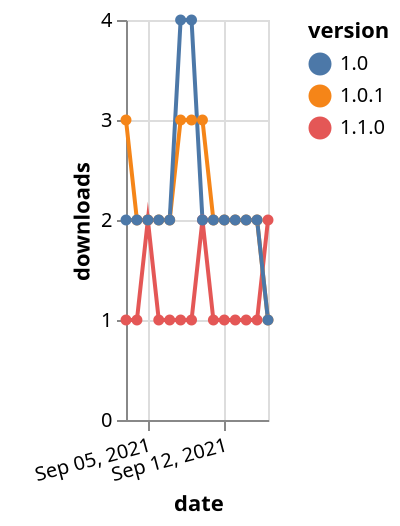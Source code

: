 {"$schema": "https://vega.github.io/schema/vega-lite/v5.json", "description": "A simple bar chart with embedded data.", "data": {"values": [{"date": "2021-09-03", "total": 141, "delta": 1, "version": "1.1.0"}, {"date": "2021-09-04", "total": 142, "delta": 1, "version": "1.1.0"}, {"date": "2021-09-05", "total": 144, "delta": 2, "version": "1.1.0"}, {"date": "2021-09-06", "total": 145, "delta": 1, "version": "1.1.0"}, {"date": "2021-09-07", "total": 146, "delta": 1, "version": "1.1.0"}, {"date": "2021-09-08", "total": 147, "delta": 1, "version": "1.1.0"}, {"date": "2021-09-09", "total": 148, "delta": 1, "version": "1.1.0"}, {"date": "2021-09-10", "total": 150, "delta": 2, "version": "1.1.0"}, {"date": "2021-09-11", "total": 151, "delta": 1, "version": "1.1.0"}, {"date": "2021-09-12", "total": 152, "delta": 1, "version": "1.1.0"}, {"date": "2021-09-13", "total": 153, "delta": 1, "version": "1.1.0"}, {"date": "2021-09-14", "total": 154, "delta": 1, "version": "1.1.0"}, {"date": "2021-09-15", "total": 155, "delta": 1, "version": "1.1.0"}, {"date": "2021-09-16", "total": 157, "delta": 2, "version": "1.1.0"}, {"date": "2021-09-03", "total": 2325, "delta": 3, "version": "1.0.1"}, {"date": "2021-09-04", "total": 2327, "delta": 2, "version": "1.0.1"}, {"date": "2021-09-05", "total": 2329, "delta": 2, "version": "1.0.1"}, {"date": "2021-09-06", "total": 2331, "delta": 2, "version": "1.0.1"}, {"date": "2021-09-07", "total": 2333, "delta": 2, "version": "1.0.1"}, {"date": "2021-09-08", "total": 2336, "delta": 3, "version": "1.0.1"}, {"date": "2021-09-09", "total": 2339, "delta": 3, "version": "1.0.1"}, {"date": "2021-09-10", "total": 2342, "delta": 3, "version": "1.0.1"}, {"date": "2021-09-11", "total": 2344, "delta": 2, "version": "1.0.1"}, {"date": "2021-09-12", "total": 2346, "delta": 2, "version": "1.0.1"}, {"date": "2021-09-13", "total": 2348, "delta": 2, "version": "1.0.1"}, {"date": "2021-09-14", "total": 2350, "delta": 2, "version": "1.0.1"}, {"date": "2021-09-15", "total": 2352, "delta": 2, "version": "1.0.1"}, {"date": "2021-09-16", "total": 2353, "delta": 1, "version": "1.0.1"}, {"date": "2021-09-03", "total": 2410, "delta": 2, "version": "1.0"}, {"date": "2021-09-04", "total": 2412, "delta": 2, "version": "1.0"}, {"date": "2021-09-05", "total": 2414, "delta": 2, "version": "1.0"}, {"date": "2021-09-06", "total": 2416, "delta": 2, "version": "1.0"}, {"date": "2021-09-07", "total": 2418, "delta": 2, "version": "1.0"}, {"date": "2021-09-08", "total": 2422, "delta": 4, "version": "1.0"}, {"date": "2021-09-09", "total": 2426, "delta": 4, "version": "1.0"}, {"date": "2021-09-10", "total": 2428, "delta": 2, "version": "1.0"}, {"date": "2021-09-11", "total": 2430, "delta": 2, "version": "1.0"}, {"date": "2021-09-12", "total": 2432, "delta": 2, "version": "1.0"}, {"date": "2021-09-13", "total": 2434, "delta": 2, "version": "1.0"}, {"date": "2021-09-14", "total": 2436, "delta": 2, "version": "1.0"}, {"date": "2021-09-15", "total": 2438, "delta": 2, "version": "1.0"}, {"date": "2021-09-16", "total": 2439, "delta": 1, "version": "1.0"}]}, "width": "container", "mark": {"type": "line", "point": {"filled": true}}, "encoding": {"x": {"field": "date", "type": "temporal", "timeUnit": "yearmonthdate", "title": "date", "axis": {"labelAngle": -15}}, "y": {"field": "delta", "type": "quantitative", "title": "downloads"}, "color": {"field": "version", "type": "nominal"}, "tooltip": {"field": "delta"}}}